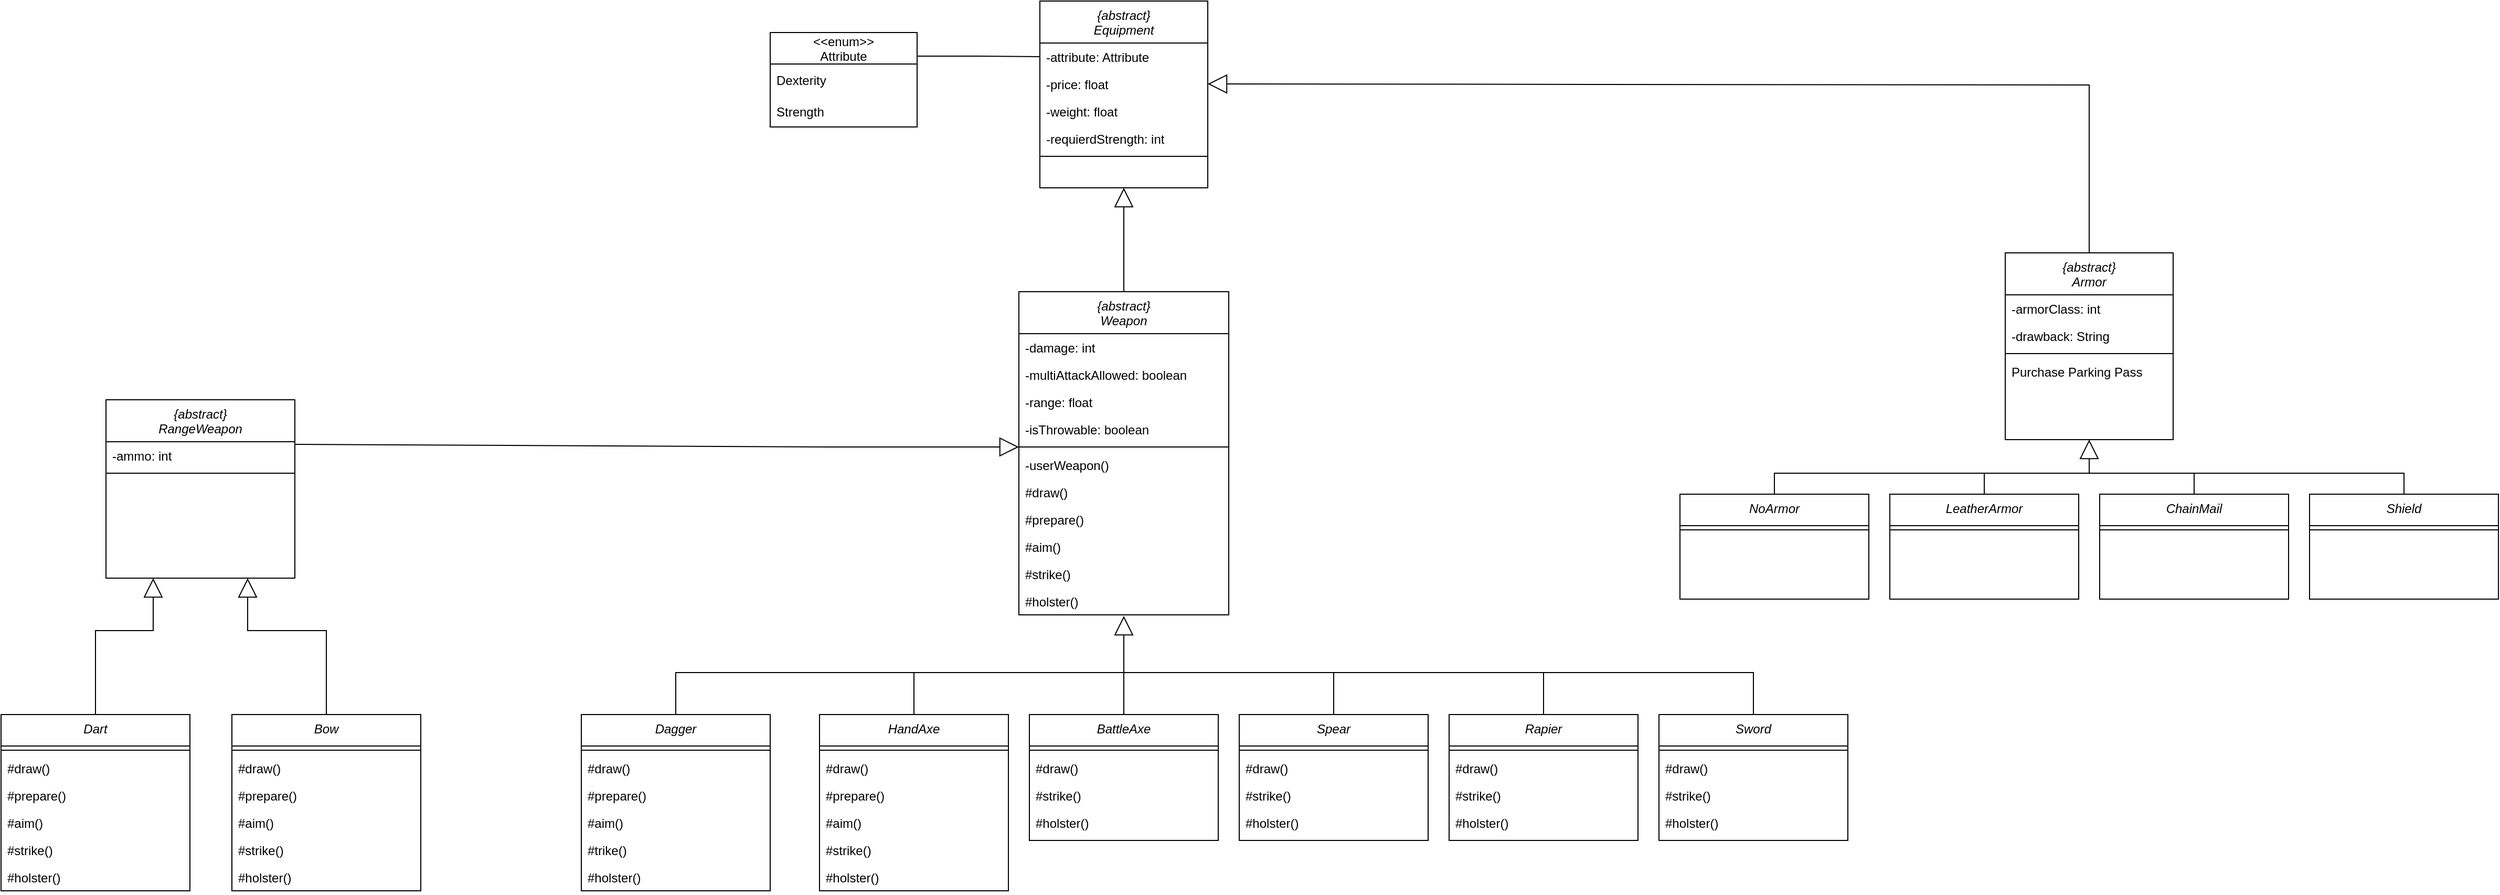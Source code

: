 <mxfile version="20.2.3" type="device"><diagram id="C5RBs43oDa-KdzZeNtuy" name="Page-1"><mxGraphModel dx="3401" dy="1193" grid="1" gridSize="10" guides="1" tooltips="1" connect="1" arrows="1" fold="1" page="1" pageScale="1" pageWidth="827" pageHeight="1169" math="0" shadow="0"><root><mxCell id="WIyWlLk6GJQsqaUBKTNV-0"/><mxCell id="WIyWlLk6GJQsqaUBKTNV-1" parent="WIyWlLk6GJQsqaUBKTNV-0"/><mxCell id="zkfFHV4jXpPFQw0GAbJ--0" value="{abstract}&#10;Equipment&#10;" style="swimlane;fontStyle=2;align=center;verticalAlign=top;childLayout=stackLayout;horizontal=1;startSize=40;horizontalStack=0;resizeParent=1;resizeLast=0;collapsible=1;marginBottom=0;rounded=0;shadow=0;strokeWidth=1;" parent="WIyWlLk6GJQsqaUBKTNV-1" vertex="1"><mxGeometry x="-390" width="160" height="178" as="geometry"><mxRectangle x="230" y="140" width="160" height="26" as="alternateBounds"/></mxGeometry></mxCell><mxCell id="zkfFHV4jXpPFQw0GAbJ--2" value="-attribute: Attribute" style="text;align=left;verticalAlign=top;spacingLeft=4;spacingRight=4;overflow=hidden;rotatable=0;points=[[0,0.5],[1,0.5]];portConstraint=eastwest;rounded=0;shadow=0;html=0;" parent="zkfFHV4jXpPFQw0GAbJ--0" vertex="1"><mxGeometry y="40" width="160" height="26" as="geometry"/></mxCell><mxCell id="zkfFHV4jXpPFQw0GAbJ--3" value="-price: float" style="text;align=left;verticalAlign=top;spacingLeft=4;spacingRight=4;overflow=hidden;rotatable=0;points=[[0,0.5],[1,0.5]];portConstraint=eastwest;rounded=0;shadow=0;html=0;" parent="zkfFHV4jXpPFQw0GAbJ--0" vertex="1"><mxGeometry y="66" width="160" height="26" as="geometry"/></mxCell><mxCell id="xCff0-_qUuisWJhxx4Ki-0" value="-weight: float" style="text;align=left;verticalAlign=top;spacingLeft=4;spacingRight=4;overflow=hidden;rotatable=0;points=[[0,0.5],[1,0.5]];portConstraint=eastwest;rounded=0;shadow=0;html=0;" vertex="1" parent="zkfFHV4jXpPFQw0GAbJ--0"><mxGeometry y="92" width="160" height="26" as="geometry"/></mxCell><mxCell id="xCff0-_qUuisWJhxx4Ki-1" value="-requierdStrength: int" style="text;align=left;verticalAlign=top;spacingLeft=4;spacingRight=4;overflow=hidden;rotatable=0;points=[[0,0.5],[1,0.5]];portConstraint=eastwest;rounded=0;shadow=0;html=0;" vertex="1" parent="zkfFHV4jXpPFQw0GAbJ--0"><mxGeometry y="118" width="160" height="26" as="geometry"/></mxCell><mxCell id="zkfFHV4jXpPFQw0GAbJ--4" value="" style="line;html=1;strokeWidth=1;align=left;verticalAlign=middle;spacingTop=-1;spacingLeft=3;spacingRight=3;rotatable=0;labelPosition=right;points=[];portConstraint=eastwest;" parent="zkfFHV4jXpPFQw0GAbJ--0" vertex="1"><mxGeometry y="144" width="160" height="8" as="geometry"/></mxCell><mxCell id="xCff0-_qUuisWJhxx4Ki-2" value="{abstract}&#10;Weapon&#10;" style="swimlane;fontStyle=2;align=center;verticalAlign=top;childLayout=stackLayout;horizontal=1;startSize=40;horizontalStack=0;resizeParent=1;resizeLast=0;collapsible=1;marginBottom=0;rounded=0;shadow=0;strokeWidth=1;" vertex="1" parent="WIyWlLk6GJQsqaUBKTNV-1"><mxGeometry x="-410" y="277" width="200" height="308" as="geometry"><mxRectangle x="230" y="140" width="160" height="26" as="alternateBounds"/></mxGeometry></mxCell><mxCell id="xCff0-_qUuisWJhxx4Ki-3" value="-damage: int" style="text;align=left;verticalAlign=top;spacingLeft=4;spacingRight=4;overflow=hidden;rotatable=0;points=[[0,0.5],[1,0.5]];portConstraint=eastwest;rounded=0;shadow=0;html=0;" vertex="1" parent="xCff0-_qUuisWJhxx4Ki-2"><mxGeometry y="40" width="200" height="26" as="geometry"/></mxCell><mxCell id="xCff0-_qUuisWJhxx4Ki-16" value="-multiAttackAllowed: boolean" style="text;align=left;verticalAlign=top;spacingLeft=4;spacingRight=4;overflow=hidden;rotatable=0;points=[[0,0.5],[1,0.5]];portConstraint=eastwest;rounded=0;shadow=0;html=0;" vertex="1" parent="xCff0-_qUuisWJhxx4Ki-2"><mxGeometry y="66" width="200" height="26" as="geometry"/></mxCell><mxCell id="xCff0-_qUuisWJhxx4Ki-17" value="-range: float" style="text;align=left;verticalAlign=top;spacingLeft=4;spacingRight=4;overflow=hidden;rotatable=0;points=[[0,0.5],[1,0.5]];portConstraint=eastwest;rounded=0;shadow=0;html=0;" vertex="1" parent="xCff0-_qUuisWJhxx4Ki-2"><mxGeometry y="92" width="200" height="26" as="geometry"/></mxCell><mxCell id="xCff0-_qUuisWJhxx4Ki-25" value="-isThrowable: boolean" style="text;align=left;verticalAlign=top;spacingLeft=4;spacingRight=4;overflow=hidden;rotatable=0;points=[[0,0.5],[1,0.5]];portConstraint=eastwest;rounded=0;shadow=0;html=0;" vertex="1" parent="xCff0-_qUuisWJhxx4Ki-2"><mxGeometry y="118" width="200" height="26" as="geometry"/></mxCell><mxCell id="xCff0-_qUuisWJhxx4Ki-7" value="" style="line;html=1;strokeWidth=1;align=left;verticalAlign=middle;spacingTop=-1;spacingLeft=3;spacingRight=3;rotatable=0;labelPosition=right;points=[];portConstraint=eastwest;" vertex="1" parent="xCff0-_qUuisWJhxx4Ki-2"><mxGeometry y="144" width="200" height="8" as="geometry"/></mxCell><mxCell id="xCff0-_qUuisWJhxx4Ki-24" value="-userWeapon()" style="text;align=left;verticalAlign=top;spacingLeft=4;spacingRight=4;overflow=hidden;rotatable=0;points=[[0,0.5],[1,0.5]];portConstraint=eastwest;" vertex="1" parent="xCff0-_qUuisWJhxx4Ki-2"><mxGeometry y="152" width="200" height="26" as="geometry"/></mxCell><mxCell id="xCff0-_qUuisWJhxx4Ki-26" value="#draw()" style="text;align=left;verticalAlign=top;spacingLeft=4;spacingRight=4;overflow=hidden;rotatable=0;points=[[0,0.5],[1,0.5]];portConstraint=eastwest;" vertex="1" parent="xCff0-_qUuisWJhxx4Ki-2"><mxGeometry y="178" width="200" height="26" as="geometry"/></mxCell><mxCell id="xCff0-_qUuisWJhxx4Ki-27" value="#prepare()" style="text;align=left;verticalAlign=top;spacingLeft=4;spacingRight=4;overflow=hidden;rotatable=0;points=[[0,0.5],[1,0.5]];portConstraint=eastwest;" vertex="1" parent="xCff0-_qUuisWJhxx4Ki-2"><mxGeometry y="204" width="200" height="26" as="geometry"/></mxCell><mxCell id="xCff0-_qUuisWJhxx4Ki-29" value="#aim()" style="text;align=left;verticalAlign=top;spacingLeft=4;spacingRight=4;overflow=hidden;rotatable=0;points=[[0,0.5],[1,0.5]];portConstraint=eastwest;" vertex="1" parent="xCff0-_qUuisWJhxx4Ki-2"><mxGeometry y="230" width="200" height="26" as="geometry"/></mxCell><mxCell id="xCff0-_qUuisWJhxx4Ki-28" value="#strike()" style="text;align=left;verticalAlign=top;spacingLeft=4;spacingRight=4;overflow=hidden;rotatable=0;points=[[0,0.5],[1,0.5]];portConstraint=eastwest;" vertex="1" parent="xCff0-_qUuisWJhxx4Ki-2"><mxGeometry y="256" width="200" height="26" as="geometry"/></mxCell><mxCell id="xCff0-_qUuisWJhxx4Ki-30" value="#holster()" style="text;align=left;verticalAlign=top;spacingLeft=4;spacingRight=4;overflow=hidden;rotatable=0;points=[[0,0.5],[1,0.5]];portConstraint=eastwest;" vertex="1" parent="xCff0-_qUuisWJhxx4Ki-2"><mxGeometry y="282" width="200" height="26" as="geometry"/></mxCell><mxCell id="xCff0-_qUuisWJhxx4Ki-9" value="{abstract}&#10;Armor&#10;" style="swimlane;fontStyle=2;align=center;verticalAlign=top;childLayout=stackLayout;horizontal=1;startSize=40;horizontalStack=0;resizeParent=1;resizeLast=0;collapsible=1;marginBottom=0;rounded=0;shadow=0;strokeWidth=1;" vertex="1" parent="WIyWlLk6GJQsqaUBKTNV-1"><mxGeometry x="530" y="240" width="160" height="178" as="geometry"><mxRectangle x="230" y="140" width="160" height="26" as="alternateBounds"/></mxGeometry></mxCell><mxCell id="xCff0-_qUuisWJhxx4Ki-10" value="-armorClass: int" style="text;align=left;verticalAlign=top;spacingLeft=4;spacingRight=4;overflow=hidden;rotatable=0;points=[[0,0.5],[1,0.5]];portConstraint=eastwest;rounded=0;shadow=0;html=0;" vertex="1" parent="xCff0-_qUuisWJhxx4Ki-9"><mxGeometry y="40" width="160" height="26" as="geometry"/></mxCell><mxCell id="xCff0-_qUuisWJhxx4Ki-11" value="-drawback: String" style="text;align=left;verticalAlign=top;spacingLeft=4;spacingRight=4;overflow=hidden;rotatable=0;points=[[0,0.5],[1,0.5]];portConstraint=eastwest;rounded=0;shadow=0;html=0;" vertex="1" parent="xCff0-_qUuisWJhxx4Ki-9"><mxGeometry y="66" width="160" height="26" as="geometry"/></mxCell><mxCell id="xCff0-_qUuisWJhxx4Ki-14" value="" style="line;html=1;strokeWidth=1;align=left;verticalAlign=middle;spacingTop=-1;spacingLeft=3;spacingRight=3;rotatable=0;labelPosition=right;points=[];portConstraint=eastwest;" vertex="1" parent="xCff0-_qUuisWJhxx4Ki-9"><mxGeometry y="92" width="160" height="8" as="geometry"/></mxCell><mxCell id="xCff0-_qUuisWJhxx4Ki-15" value="Purchase Parking Pass" style="text;align=left;verticalAlign=top;spacingLeft=4;spacingRight=4;overflow=hidden;rotatable=0;points=[[0,0.5],[1,0.5]];portConstraint=eastwest;" vertex="1" parent="xCff0-_qUuisWJhxx4Ki-9"><mxGeometry y="100" width="160" height="26" as="geometry"/></mxCell><mxCell id="xCff0-_qUuisWJhxx4Ki-18" value="{abstract}&#10;RangeWeapon&#10;" style="swimlane;fontStyle=2;align=center;verticalAlign=top;childLayout=stackLayout;horizontal=1;startSize=40;horizontalStack=0;resizeParent=1;resizeLast=0;collapsible=1;marginBottom=0;rounded=0;shadow=0;strokeWidth=1;" vertex="1" parent="WIyWlLk6GJQsqaUBKTNV-1"><mxGeometry x="-1280" y="380" width="180" height="170" as="geometry"><mxRectangle x="230" y="140" width="160" height="26" as="alternateBounds"/></mxGeometry></mxCell><mxCell id="xCff0-_qUuisWJhxx4Ki-19" value="-ammo: int" style="text;align=left;verticalAlign=top;spacingLeft=4;spacingRight=4;overflow=hidden;rotatable=0;points=[[0,0.5],[1,0.5]];portConstraint=eastwest;rounded=0;shadow=0;html=0;" vertex="1" parent="xCff0-_qUuisWJhxx4Ki-18"><mxGeometry y="40" width="180" height="26" as="geometry"/></mxCell><mxCell id="xCff0-_qUuisWJhxx4Ki-22" value="" style="line;html=1;strokeWidth=1;align=left;verticalAlign=middle;spacingTop=-1;spacingLeft=3;spacingRight=3;rotatable=0;labelPosition=right;points=[];portConstraint=eastwest;" vertex="1" parent="xCff0-_qUuisWJhxx4Ki-18"><mxGeometry y="66" width="180" height="8" as="geometry"/></mxCell><mxCell id="xCff0-_qUuisWJhxx4Ki-31" value="Dart" style="swimlane;fontStyle=2;align=center;verticalAlign=top;childLayout=stackLayout;horizontal=1;startSize=30;horizontalStack=0;resizeParent=1;resizeLast=0;collapsible=1;marginBottom=0;rounded=0;shadow=0;strokeWidth=1;" vertex="1" parent="WIyWlLk6GJQsqaUBKTNV-1"><mxGeometry x="-1380" y="680" width="180" height="168" as="geometry"><mxRectangle x="230" y="140" width="160" height="26" as="alternateBounds"/></mxGeometry></mxCell><mxCell id="xCff0-_qUuisWJhxx4Ki-33" value="" style="line;html=1;strokeWidth=1;align=left;verticalAlign=middle;spacingTop=-1;spacingLeft=3;spacingRight=3;rotatable=0;labelPosition=right;points=[];portConstraint=eastwest;" vertex="1" parent="xCff0-_qUuisWJhxx4Ki-31"><mxGeometry y="30" width="180" height="8" as="geometry"/></mxCell><mxCell id="xCff0-_qUuisWJhxx4Ki-176" value="#draw()" style="text;align=left;verticalAlign=top;spacingLeft=4;spacingRight=4;overflow=hidden;rotatable=0;points=[[0,0.5],[1,0.5]];portConstraint=eastwest;" vertex="1" parent="xCff0-_qUuisWJhxx4Ki-31"><mxGeometry y="38" width="180" height="26" as="geometry"/></mxCell><mxCell id="xCff0-_qUuisWJhxx4Ki-180" value="#prepare()" style="text;align=left;verticalAlign=top;spacingLeft=4;spacingRight=4;overflow=hidden;rotatable=0;points=[[0,0.5],[1,0.5]];portConstraint=eastwest;" vertex="1" parent="xCff0-_qUuisWJhxx4Ki-31"><mxGeometry y="64" width="180" height="26" as="geometry"/></mxCell><mxCell id="xCff0-_qUuisWJhxx4Ki-179" value="#aim()" style="text;align=left;verticalAlign=top;spacingLeft=4;spacingRight=4;overflow=hidden;rotatable=0;points=[[0,0.5],[1,0.5]];portConstraint=eastwest;" vertex="1" parent="xCff0-_qUuisWJhxx4Ki-31"><mxGeometry y="90" width="180" height="26" as="geometry"/></mxCell><mxCell id="xCff0-_qUuisWJhxx4Ki-178" value="#strike()" style="text;align=left;verticalAlign=top;spacingLeft=4;spacingRight=4;overflow=hidden;rotatable=0;points=[[0,0.5],[1,0.5]];portConstraint=eastwest;" vertex="1" parent="xCff0-_qUuisWJhxx4Ki-31"><mxGeometry y="116" width="180" height="26" as="geometry"/></mxCell><mxCell id="xCff0-_qUuisWJhxx4Ki-177" value="#holster()" style="text;align=left;verticalAlign=top;spacingLeft=4;spacingRight=4;overflow=hidden;rotatable=0;points=[[0,0.5],[1,0.5]];portConstraint=eastwest;" vertex="1" parent="xCff0-_qUuisWJhxx4Ki-31"><mxGeometry y="142" width="180" height="26" as="geometry"/></mxCell><mxCell id="xCff0-_qUuisWJhxx4Ki-34" value="Bow" style="swimlane;fontStyle=2;align=center;verticalAlign=top;childLayout=stackLayout;horizontal=1;startSize=30;horizontalStack=0;resizeParent=1;resizeLast=0;collapsible=1;marginBottom=0;rounded=0;shadow=0;strokeWidth=1;" vertex="1" parent="WIyWlLk6GJQsqaUBKTNV-1"><mxGeometry x="-1160" y="680" width="180" height="168" as="geometry"><mxRectangle x="230" y="140" width="160" height="26" as="alternateBounds"/></mxGeometry></mxCell><mxCell id="xCff0-_qUuisWJhxx4Ki-35" value="" style="line;html=1;strokeWidth=1;align=left;verticalAlign=middle;spacingTop=-1;spacingLeft=3;spacingRight=3;rotatable=0;labelPosition=right;points=[];portConstraint=eastwest;" vertex="1" parent="xCff0-_qUuisWJhxx4Ki-34"><mxGeometry y="30" width="180" height="8" as="geometry"/></mxCell><mxCell id="xCff0-_qUuisWJhxx4Ki-141" value="#draw()" style="text;align=left;verticalAlign=top;spacingLeft=4;spacingRight=4;overflow=hidden;rotatable=0;points=[[0,0.5],[1,0.5]];portConstraint=eastwest;" vertex="1" parent="xCff0-_qUuisWJhxx4Ki-34"><mxGeometry y="38" width="180" height="26" as="geometry"/></mxCell><mxCell id="xCff0-_qUuisWJhxx4Ki-142" value="#prepare()" style="text;align=left;verticalAlign=top;spacingLeft=4;spacingRight=4;overflow=hidden;rotatable=0;points=[[0,0.5],[1,0.5]];portConstraint=eastwest;" vertex="1" parent="xCff0-_qUuisWJhxx4Ki-34"><mxGeometry y="64" width="180" height="26" as="geometry"/></mxCell><mxCell id="xCff0-_qUuisWJhxx4Ki-143" value="#aim()" style="text;align=left;verticalAlign=top;spacingLeft=4;spacingRight=4;overflow=hidden;rotatable=0;points=[[0,0.5],[1,0.5]];portConstraint=eastwest;" vertex="1" parent="xCff0-_qUuisWJhxx4Ki-34"><mxGeometry y="90" width="180" height="26" as="geometry"/></mxCell><mxCell id="xCff0-_qUuisWJhxx4Ki-144" value="#strike()" style="text;align=left;verticalAlign=top;spacingLeft=4;spacingRight=4;overflow=hidden;rotatable=0;points=[[0,0.5],[1,0.5]];portConstraint=eastwest;" vertex="1" parent="xCff0-_qUuisWJhxx4Ki-34"><mxGeometry y="116" width="180" height="26" as="geometry"/></mxCell><mxCell id="xCff0-_qUuisWJhxx4Ki-145" value="#holster()" style="text;align=left;verticalAlign=top;spacingLeft=4;spacingRight=4;overflow=hidden;rotatable=0;points=[[0,0.5],[1,0.5]];portConstraint=eastwest;" vertex="1" parent="xCff0-_qUuisWJhxx4Ki-34"><mxGeometry y="142" width="180" height="26" as="geometry"/></mxCell><mxCell id="xCff0-_qUuisWJhxx4Ki-188" style="edgeStyle=orthogonalEdgeStyle;rounded=0;orthogonalLoop=1;jettySize=auto;html=1;endArrow=none;endFill=0;" edge="1" parent="WIyWlLk6GJQsqaUBKTNV-1" source="xCff0-_qUuisWJhxx4Ki-36"><mxGeometry relative="1" as="geometry"><mxPoint x="-310" y="640" as="targetPoint"/><Array as="points"><mxPoint x="-737" y="640"/></Array></mxGeometry></mxCell><mxCell id="xCff0-_qUuisWJhxx4Ki-36" value="Dagger" style="swimlane;fontStyle=2;align=center;verticalAlign=top;childLayout=stackLayout;horizontal=1;startSize=30;horizontalStack=0;resizeParent=1;resizeLast=0;collapsible=1;marginBottom=0;rounded=0;shadow=0;strokeWidth=1;" vertex="1" parent="WIyWlLk6GJQsqaUBKTNV-1"><mxGeometry x="-827" y="680" width="180" height="168" as="geometry"><mxRectangle x="230" y="140" width="160" height="26" as="alternateBounds"/></mxGeometry></mxCell><mxCell id="xCff0-_qUuisWJhxx4Ki-37" value="" style="line;html=1;strokeWidth=1;align=left;verticalAlign=middle;spacingTop=-1;spacingLeft=3;spacingRight=3;rotatable=0;labelPosition=right;points=[];portConstraint=eastwest;" vertex="1" parent="xCff0-_qUuisWJhxx4Ki-36"><mxGeometry y="30" width="180" height="8" as="geometry"/></mxCell><mxCell id="xCff0-_qUuisWJhxx4Ki-56" value="#draw()" style="text;align=left;verticalAlign=top;spacingLeft=4;spacingRight=4;overflow=hidden;rotatable=0;points=[[0,0.5],[1,0.5]];portConstraint=eastwest;" vertex="1" parent="xCff0-_qUuisWJhxx4Ki-36"><mxGeometry y="38" width="180" height="26" as="geometry"/></mxCell><mxCell id="xCff0-_qUuisWJhxx4Ki-60" value="#prepare()" style="text;align=left;verticalAlign=top;spacingLeft=4;spacingRight=4;overflow=hidden;rotatable=0;points=[[0,0.5],[1,0.5]];portConstraint=eastwest;" vertex="1" parent="xCff0-_qUuisWJhxx4Ki-36"><mxGeometry y="64" width="180" height="26" as="geometry"/></mxCell><mxCell id="xCff0-_qUuisWJhxx4Ki-59" value="#aim()" style="text;align=left;verticalAlign=top;spacingLeft=4;spacingRight=4;overflow=hidden;rotatable=0;points=[[0,0.5],[1,0.5]];portConstraint=eastwest;" vertex="1" parent="xCff0-_qUuisWJhxx4Ki-36"><mxGeometry y="90" width="180" height="26" as="geometry"/></mxCell><mxCell id="xCff0-_qUuisWJhxx4Ki-58" value="#trike()" style="text;align=left;verticalAlign=top;spacingLeft=4;spacingRight=4;overflow=hidden;rotatable=0;points=[[0,0.5],[1,0.5]];portConstraint=eastwest;" vertex="1" parent="xCff0-_qUuisWJhxx4Ki-36"><mxGeometry y="116" width="180" height="26" as="geometry"/></mxCell><mxCell id="xCff0-_qUuisWJhxx4Ki-57" value="#holster()" style="text;align=left;verticalAlign=top;spacingLeft=4;spacingRight=4;overflow=hidden;rotatable=0;points=[[0,0.5],[1,0.5]];portConstraint=eastwest;" vertex="1" parent="xCff0-_qUuisWJhxx4Ki-36"><mxGeometry y="142" width="180" height="26" as="geometry"/></mxCell><mxCell id="xCff0-_qUuisWJhxx4Ki-189" style="edgeStyle=orthogonalEdgeStyle;rounded=0;orthogonalLoop=1;jettySize=auto;html=1;endArrow=none;endFill=0;" edge="1" parent="WIyWlLk6GJQsqaUBKTNV-1" source="xCff0-_qUuisWJhxx4Ki-38"><mxGeometry relative="1" as="geometry"><mxPoint x="-510" y="640" as="targetPoint"/></mxGeometry></mxCell><mxCell id="xCff0-_qUuisWJhxx4Ki-38" value="HandAxe" style="swimlane;fontStyle=2;align=center;verticalAlign=top;childLayout=stackLayout;horizontal=1;startSize=30;horizontalStack=0;resizeParent=1;resizeLast=0;collapsible=1;marginBottom=0;rounded=0;shadow=0;strokeWidth=1;" vertex="1" parent="WIyWlLk6GJQsqaUBKTNV-1"><mxGeometry x="-600" y="680" width="180" height="168" as="geometry"><mxRectangle x="230" y="140" width="160" height="26" as="alternateBounds"/></mxGeometry></mxCell><mxCell id="xCff0-_qUuisWJhxx4Ki-39" value="" style="line;html=1;strokeWidth=1;align=left;verticalAlign=middle;spacingTop=-1;spacingLeft=3;spacingRight=3;rotatable=0;labelPosition=right;points=[];portConstraint=eastwest;" vertex="1" parent="xCff0-_qUuisWJhxx4Ki-38"><mxGeometry y="30" width="180" height="8" as="geometry"/></mxCell><mxCell id="xCff0-_qUuisWJhxx4Ki-101" value="#draw()" style="text;align=left;verticalAlign=top;spacingLeft=4;spacingRight=4;overflow=hidden;rotatable=0;points=[[0,0.5],[1,0.5]];portConstraint=eastwest;" vertex="1" parent="xCff0-_qUuisWJhxx4Ki-38"><mxGeometry y="38" width="180" height="26" as="geometry"/></mxCell><mxCell id="xCff0-_qUuisWJhxx4Ki-102" value="#prepare()" style="text;align=left;verticalAlign=top;spacingLeft=4;spacingRight=4;overflow=hidden;rotatable=0;points=[[0,0.5],[1,0.5]];portConstraint=eastwest;" vertex="1" parent="xCff0-_qUuisWJhxx4Ki-38"><mxGeometry y="64" width="180" height="26" as="geometry"/></mxCell><mxCell id="xCff0-_qUuisWJhxx4Ki-103" value="#aim()" style="text;align=left;verticalAlign=top;spacingLeft=4;spacingRight=4;overflow=hidden;rotatable=0;points=[[0,0.5],[1,0.5]];portConstraint=eastwest;" vertex="1" parent="xCff0-_qUuisWJhxx4Ki-38"><mxGeometry y="90" width="180" height="26" as="geometry"/></mxCell><mxCell id="xCff0-_qUuisWJhxx4Ki-104" value="#strike()" style="text;align=left;verticalAlign=top;spacingLeft=4;spacingRight=4;overflow=hidden;rotatable=0;points=[[0,0.5],[1,0.5]];portConstraint=eastwest;" vertex="1" parent="xCff0-_qUuisWJhxx4Ki-38"><mxGeometry y="116" width="180" height="26" as="geometry"/></mxCell><mxCell id="xCff0-_qUuisWJhxx4Ki-105" value="#holster()" style="text;align=left;verticalAlign=top;spacingLeft=4;spacingRight=4;overflow=hidden;rotatable=0;points=[[0,0.5],[1,0.5]];portConstraint=eastwest;" vertex="1" parent="xCff0-_qUuisWJhxx4Ki-38"><mxGeometry y="142" width="180" height="26" as="geometry"/></mxCell><mxCell id="xCff0-_qUuisWJhxx4Ki-190" style="edgeStyle=orthogonalEdgeStyle;rounded=0;orthogonalLoop=1;jettySize=auto;html=1;endArrow=none;endFill=0;" edge="1" parent="WIyWlLk6GJQsqaUBKTNV-1" source="xCff0-_qUuisWJhxx4Ki-40"><mxGeometry relative="1" as="geometry"><mxPoint x="-310" y="640" as="targetPoint"/></mxGeometry></mxCell><mxCell id="xCff0-_qUuisWJhxx4Ki-40" value="BattleAxe" style="swimlane;fontStyle=2;align=center;verticalAlign=top;childLayout=stackLayout;horizontal=1;startSize=30;horizontalStack=0;resizeParent=1;resizeLast=0;collapsible=1;marginBottom=0;rounded=0;shadow=0;strokeWidth=1;" vertex="1" parent="WIyWlLk6GJQsqaUBKTNV-1"><mxGeometry x="-400" y="680" width="180" height="120" as="geometry"><mxRectangle x="230" y="140" width="160" height="26" as="alternateBounds"/></mxGeometry></mxCell><mxCell id="xCff0-_qUuisWJhxx4Ki-41" value="" style="line;html=1;strokeWidth=1;align=left;verticalAlign=middle;spacingTop=-1;spacingLeft=3;spacingRight=3;rotatable=0;labelPosition=right;points=[];portConstraint=eastwest;" vertex="1" parent="xCff0-_qUuisWJhxx4Ki-40"><mxGeometry y="30" width="180" height="8" as="geometry"/></mxCell><mxCell id="xCff0-_qUuisWJhxx4Ki-106" value="#draw()" style="text;align=left;verticalAlign=top;spacingLeft=4;spacingRight=4;overflow=hidden;rotatable=0;points=[[0,0.5],[1,0.5]];portConstraint=eastwest;" vertex="1" parent="xCff0-_qUuisWJhxx4Ki-40"><mxGeometry y="38" width="180" height="26" as="geometry"/></mxCell><mxCell id="xCff0-_qUuisWJhxx4Ki-109" value="#strike()" style="text;align=left;verticalAlign=top;spacingLeft=4;spacingRight=4;overflow=hidden;rotatable=0;points=[[0,0.5],[1,0.5]];portConstraint=eastwest;" vertex="1" parent="xCff0-_qUuisWJhxx4Ki-40"><mxGeometry y="64" width="180" height="26" as="geometry"/></mxCell><mxCell id="xCff0-_qUuisWJhxx4Ki-110" value="#holster()" style="text;align=left;verticalAlign=top;spacingLeft=4;spacingRight=4;overflow=hidden;rotatable=0;points=[[0,0.5],[1,0.5]];portConstraint=eastwest;" vertex="1" parent="xCff0-_qUuisWJhxx4Ki-40"><mxGeometry y="90" width="180" height="26" as="geometry"/></mxCell><mxCell id="xCff0-_qUuisWJhxx4Ki-191" style="edgeStyle=orthogonalEdgeStyle;rounded=0;orthogonalLoop=1;jettySize=auto;html=1;endArrow=none;endFill=0;" edge="1" parent="WIyWlLk6GJQsqaUBKTNV-1" source="xCff0-_qUuisWJhxx4Ki-42"><mxGeometry relative="1" as="geometry"><mxPoint x="-310" y="640" as="targetPoint"/><Array as="points"><mxPoint x="-110" y="640"/></Array></mxGeometry></mxCell><mxCell id="xCff0-_qUuisWJhxx4Ki-42" value="Spear" style="swimlane;fontStyle=2;align=center;verticalAlign=top;childLayout=stackLayout;horizontal=1;startSize=30;horizontalStack=0;resizeParent=1;resizeLast=0;collapsible=1;marginBottom=0;rounded=0;shadow=0;strokeWidth=1;" vertex="1" parent="WIyWlLk6GJQsqaUBKTNV-1"><mxGeometry x="-200" y="680" width="180" height="120" as="geometry"><mxRectangle x="230" y="140" width="160" height="26" as="alternateBounds"/></mxGeometry></mxCell><mxCell id="xCff0-_qUuisWJhxx4Ki-43" value="" style="line;html=1;strokeWidth=1;align=left;verticalAlign=middle;spacingTop=-1;spacingLeft=3;spacingRight=3;rotatable=0;labelPosition=right;points=[];portConstraint=eastwest;" vertex="1" parent="xCff0-_qUuisWJhxx4Ki-42"><mxGeometry y="30" width="180" height="8" as="geometry"/></mxCell><mxCell id="xCff0-_qUuisWJhxx4Ki-116" value="#draw()" style="text;align=left;verticalAlign=top;spacingLeft=4;spacingRight=4;overflow=hidden;rotatable=0;points=[[0,0.5],[1,0.5]];portConstraint=eastwest;" vertex="1" parent="xCff0-_qUuisWJhxx4Ki-42"><mxGeometry y="38" width="180" height="26" as="geometry"/></mxCell><mxCell id="xCff0-_qUuisWJhxx4Ki-119" value="#strike()" style="text;align=left;verticalAlign=top;spacingLeft=4;spacingRight=4;overflow=hidden;rotatable=0;points=[[0,0.5],[1,0.5]];portConstraint=eastwest;" vertex="1" parent="xCff0-_qUuisWJhxx4Ki-42"><mxGeometry y="64" width="180" height="26" as="geometry"/></mxCell><mxCell id="xCff0-_qUuisWJhxx4Ki-120" value="#holster()" style="text;align=left;verticalAlign=top;spacingLeft=4;spacingRight=4;overflow=hidden;rotatable=0;points=[[0,0.5],[1,0.5]];portConstraint=eastwest;" vertex="1" parent="xCff0-_qUuisWJhxx4Ki-42"><mxGeometry y="90" width="180" height="26" as="geometry"/></mxCell><mxCell id="xCff0-_qUuisWJhxx4Ki-193" style="edgeStyle=orthogonalEdgeStyle;rounded=0;orthogonalLoop=1;jettySize=auto;html=1;endArrow=none;endFill=0;" edge="1" parent="WIyWlLk6GJQsqaUBKTNV-1" source="xCff0-_qUuisWJhxx4Ki-44"><mxGeometry relative="1" as="geometry"><mxPoint x="90" y="640" as="targetPoint"/><Array as="points"><mxPoint x="290" y="640"/></Array></mxGeometry></mxCell><mxCell id="xCff0-_qUuisWJhxx4Ki-44" value="Sword" style="swimlane;fontStyle=2;align=center;verticalAlign=top;childLayout=stackLayout;horizontal=1;startSize=30;horizontalStack=0;resizeParent=1;resizeLast=0;collapsible=1;marginBottom=0;rounded=0;shadow=0;strokeWidth=1;" vertex="1" parent="WIyWlLk6GJQsqaUBKTNV-1"><mxGeometry x="200" y="680" width="180" height="120" as="geometry"><mxRectangle x="230" y="140" width="160" height="26" as="alternateBounds"/></mxGeometry></mxCell><mxCell id="xCff0-_qUuisWJhxx4Ki-45" value="" style="line;html=1;strokeWidth=1;align=left;verticalAlign=middle;spacingTop=-1;spacingLeft=3;spacingRight=3;rotatable=0;labelPosition=right;points=[];portConstraint=eastwest;" vertex="1" parent="xCff0-_qUuisWJhxx4Ki-44"><mxGeometry y="30" width="180" height="8" as="geometry"/></mxCell><mxCell id="xCff0-_qUuisWJhxx4Ki-126" value="#draw()" style="text;align=left;verticalAlign=top;spacingLeft=4;spacingRight=4;overflow=hidden;rotatable=0;points=[[0,0.5],[1,0.5]];portConstraint=eastwest;" vertex="1" parent="xCff0-_qUuisWJhxx4Ki-44"><mxGeometry y="38" width="180" height="26" as="geometry"/></mxCell><mxCell id="xCff0-_qUuisWJhxx4Ki-129" value="#strike()" style="text;align=left;verticalAlign=top;spacingLeft=4;spacingRight=4;overflow=hidden;rotatable=0;points=[[0,0.5],[1,0.5]];portConstraint=eastwest;" vertex="1" parent="xCff0-_qUuisWJhxx4Ki-44"><mxGeometry y="64" width="180" height="26" as="geometry"/></mxCell><mxCell id="xCff0-_qUuisWJhxx4Ki-130" value="#holster()" style="text;align=left;verticalAlign=top;spacingLeft=4;spacingRight=4;overflow=hidden;rotatable=0;points=[[0,0.5],[1,0.5]];portConstraint=eastwest;" vertex="1" parent="xCff0-_qUuisWJhxx4Ki-44"><mxGeometry y="90" width="180" height="26" as="geometry"/></mxCell><mxCell id="xCff0-_qUuisWJhxx4Ki-192" style="edgeStyle=orthogonalEdgeStyle;rounded=0;orthogonalLoop=1;jettySize=auto;html=1;endArrow=none;endFill=0;" edge="1" parent="WIyWlLk6GJQsqaUBKTNV-1" source="xCff0-_qUuisWJhxx4Ki-46"><mxGeometry relative="1" as="geometry"><mxPoint x="-110" y="640" as="targetPoint"/><Array as="points"><mxPoint x="90" y="640"/></Array></mxGeometry></mxCell><mxCell id="xCff0-_qUuisWJhxx4Ki-46" value="Rapier" style="swimlane;fontStyle=2;align=center;verticalAlign=top;childLayout=stackLayout;horizontal=1;startSize=30;horizontalStack=0;resizeParent=1;resizeLast=0;collapsible=1;marginBottom=0;rounded=0;shadow=0;strokeWidth=1;" vertex="1" parent="WIyWlLk6GJQsqaUBKTNV-1"><mxGeometry y="680" width="180" height="120" as="geometry"><mxRectangle x="230" y="140" width="160" height="26" as="alternateBounds"/></mxGeometry></mxCell><mxCell id="xCff0-_qUuisWJhxx4Ki-47" value="" style="line;html=1;strokeWidth=1;align=left;verticalAlign=middle;spacingTop=-1;spacingLeft=3;spacingRight=3;rotatable=0;labelPosition=right;points=[];portConstraint=eastwest;" vertex="1" parent="xCff0-_qUuisWJhxx4Ki-46"><mxGeometry y="30" width="180" height="8" as="geometry"/></mxCell><mxCell id="xCff0-_qUuisWJhxx4Ki-121" value="#draw()" style="text;align=left;verticalAlign=top;spacingLeft=4;spacingRight=4;overflow=hidden;rotatable=0;points=[[0,0.5],[1,0.5]];portConstraint=eastwest;" vertex="1" parent="xCff0-_qUuisWJhxx4Ki-46"><mxGeometry y="38" width="180" height="26" as="geometry"/></mxCell><mxCell id="xCff0-_qUuisWJhxx4Ki-124" value="#strike()" style="text;align=left;verticalAlign=top;spacingLeft=4;spacingRight=4;overflow=hidden;rotatable=0;points=[[0,0.5],[1,0.5]];portConstraint=eastwest;" vertex="1" parent="xCff0-_qUuisWJhxx4Ki-46"><mxGeometry y="64" width="180" height="26" as="geometry"/></mxCell><mxCell id="xCff0-_qUuisWJhxx4Ki-125" value="#holster()" style="text;align=left;verticalAlign=top;spacingLeft=4;spacingRight=4;overflow=hidden;rotatable=0;points=[[0,0.5],[1,0.5]];portConstraint=eastwest;" vertex="1" parent="xCff0-_qUuisWJhxx4Ki-46"><mxGeometry y="90" width="180" height="26" as="geometry"/></mxCell><mxCell id="xCff0-_qUuisWJhxx4Ki-198" style="edgeStyle=orthogonalEdgeStyle;rounded=0;orthogonalLoop=1;jettySize=auto;html=1;endArrow=none;endFill=0;" edge="1" parent="WIyWlLk6GJQsqaUBKTNV-1" source="xCff0-_qUuisWJhxx4Ki-48"><mxGeometry relative="1" as="geometry"><mxPoint x="510" y="450" as="targetPoint"/><Array as="points"><mxPoint x="310" y="450"/></Array></mxGeometry></mxCell><mxCell id="xCff0-_qUuisWJhxx4Ki-48" value="NoArmor" style="swimlane;fontStyle=2;align=center;verticalAlign=top;childLayout=stackLayout;horizontal=1;startSize=30;horizontalStack=0;resizeParent=1;resizeLast=0;collapsible=1;marginBottom=0;rounded=0;shadow=0;strokeWidth=1;" vertex="1" parent="WIyWlLk6GJQsqaUBKTNV-1"><mxGeometry x="220" y="470" width="180" height="100" as="geometry"><mxRectangle x="230" y="140" width="160" height="26" as="alternateBounds"/></mxGeometry></mxCell><mxCell id="xCff0-_qUuisWJhxx4Ki-49" value="" style="line;html=1;strokeWidth=1;align=left;verticalAlign=middle;spacingTop=-1;spacingLeft=3;spacingRight=3;rotatable=0;labelPosition=right;points=[];portConstraint=eastwest;" vertex="1" parent="xCff0-_qUuisWJhxx4Ki-48"><mxGeometry y="30" width="180" height="8" as="geometry"/></mxCell><mxCell id="xCff0-_qUuisWJhxx4Ki-195" style="edgeStyle=orthogonalEdgeStyle;rounded=0;orthogonalLoop=1;jettySize=auto;html=1;endArrow=none;endFill=0;" edge="1" parent="WIyWlLk6GJQsqaUBKTNV-1" source="xCff0-_qUuisWJhxx4Ki-50"><mxGeometry relative="1" as="geometry"><mxPoint x="610" y="450" as="targetPoint"/><Array as="points"><mxPoint x="510" y="450"/></Array></mxGeometry></mxCell><mxCell id="xCff0-_qUuisWJhxx4Ki-50" value="LeatherArmor" style="swimlane;fontStyle=2;align=center;verticalAlign=top;childLayout=stackLayout;horizontal=1;startSize=30;horizontalStack=0;resizeParent=1;resizeLast=0;collapsible=1;marginBottom=0;rounded=0;shadow=0;strokeWidth=1;" vertex="1" parent="WIyWlLk6GJQsqaUBKTNV-1"><mxGeometry x="420" y="470" width="180" height="100" as="geometry"><mxRectangle x="230" y="140" width="160" height="26" as="alternateBounds"/></mxGeometry></mxCell><mxCell id="xCff0-_qUuisWJhxx4Ki-51" value="" style="line;html=1;strokeWidth=1;align=left;verticalAlign=middle;spacingTop=-1;spacingLeft=3;spacingRight=3;rotatable=0;labelPosition=right;points=[];portConstraint=eastwest;" vertex="1" parent="xCff0-_qUuisWJhxx4Ki-50"><mxGeometry y="30" width="180" height="8" as="geometry"/></mxCell><mxCell id="xCff0-_qUuisWJhxx4Ki-196" style="edgeStyle=orthogonalEdgeStyle;rounded=0;orthogonalLoop=1;jettySize=auto;html=1;endArrow=none;endFill=0;" edge="1" parent="WIyWlLk6GJQsqaUBKTNV-1" source="xCff0-_qUuisWJhxx4Ki-52"><mxGeometry relative="1" as="geometry"><mxPoint x="610" y="450" as="targetPoint"/><Array as="points"><mxPoint x="710" y="450"/></Array></mxGeometry></mxCell><mxCell id="xCff0-_qUuisWJhxx4Ki-52" value="ChainMail" style="swimlane;fontStyle=2;align=center;verticalAlign=top;childLayout=stackLayout;horizontal=1;startSize=30;horizontalStack=0;resizeParent=1;resizeLast=0;collapsible=1;marginBottom=0;rounded=0;shadow=0;strokeWidth=1;" vertex="1" parent="WIyWlLk6GJQsqaUBKTNV-1"><mxGeometry x="620" y="470" width="180" height="100" as="geometry"><mxRectangle x="230" y="140" width="160" height="26" as="alternateBounds"/></mxGeometry></mxCell><mxCell id="xCff0-_qUuisWJhxx4Ki-53" value="" style="line;html=1;strokeWidth=1;align=left;verticalAlign=middle;spacingTop=-1;spacingLeft=3;spacingRight=3;rotatable=0;labelPosition=right;points=[];portConstraint=eastwest;" vertex="1" parent="xCff0-_qUuisWJhxx4Ki-52"><mxGeometry y="30" width="180" height="8" as="geometry"/></mxCell><mxCell id="xCff0-_qUuisWJhxx4Ki-197" style="edgeStyle=orthogonalEdgeStyle;rounded=0;orthogonalLoop=1;jettySize=auto;html=1;endArrow=none;endFill=0;" edge="1" parent="WIyWlLk6GJQsqaUBKTNV-1" source="xCff0-_qUuisWJhxx4Ki-54"><mxGeometry relative="1" as="geometry"><mxPoint x="710" y="450" as="targetPoint"/><Array as="points"><mxPoint x="910" y="450"/></Array></mxGeometry></mxCell><mxCell id="xCff0-_qUuisWJhxx4Ki-54" value="Shield" style="swimlane;fontStyle=2;align=center;verticalAlign=top;childLayout=stackLayout;horizontal=1;startSize=30;horizontalStack=0;resizeParent=1;resizeLast=0;collapsible=1;marginBottom=0;rounded=0;shadow=0;strokeWidth=1;" vertex="1" parent="WIyWlLk6GJQsqaUBKTNV-1"><mxGeometry x="820" y="470" width="180" height="100" as="geometry"><mxRectangle x="230" y="140" width="160" height="26" as="alternateBounds"/></mxGeometry></mxCell><mxCell id="xCff0-_qUuisWJhxx4Ki-55" value="" style="line;html=1;strokeWidth=1;align=left;verticalAlign=middle;spacingTop=-1;spacingLeft=3;spacingRight=3;rotatable=0;labelPosition=right;points=[];portConstraint=eastwest;" vertex="1" parent="xCff0-_qUuisWJhxx4Ki-54"><mxGeometry y="30" width="180" height="8" as="geometry"/></mxCell><mxCell id="xCff0-_qUuisWJhxx4Ki-182" value="" style="endArrow=block;endSize=16;endFill=0;html=1;rounded=0;exitX=0.5;exitY=0;exitDx=0;exitDy=0;entryX=0.25;entryY=1;entryDx=0;entryDy=0;" edge="1" parent="WIyWlLk6GJQsqaUBKTNV-1" source="xCff0-_qUuisWJhxx4Ki-31" target="xCff0-_qUuisWJhxx4Ki-18"><mxGeometry x="0.152" y="14" width="160" relative="1" as="geometry"><mxPoint x="-1240" y="760" as="sourcePoint"/><mxPoint x="-1210" y="550" as="targetPoint"/><Array as="points"><mxPoint x="-1290" y="600"/><mxPoint x="-1235" y="600"/></Array><mxPoint as="offset"/></mxGeometry></mxCell><mxCell id="xCff0-_qUuisWJhxx4Ki-183" value="" style="endArrow=block;endSize=16;endFill=0;html=1;rounded=0;exitX=0.5;exitY=0;exitDx=0;exitDy=0;entryX=0.75;entryY=1;entryDx=0;entryDy=0;" edge="1" parent="WIyWlLk6GJQsqaUBKTNV-1" source="xCff0-_qUuisWJhxx4Ki-34" target="xCff0-_qUuisWJhxx4Ki-18"><mxGeometry x="0.152" y="14" width="160" relative="1" as="geometry"><mxPoint x="-1280" y="660" as="sourcePoint"/><mxPoint x="-1160" y="560" as="targetPoint"/><Array as="points"><mxPoint x="-1070" y="600"/><mxPoint x="-1145" y="600"/></Array><mxPoint as="offset"/></mxGeometry></mxCell><mxCell id="xCff0-_qUuisWJhxx4Ki-184" value="" style="endArrow=block;endSize=16;endFill=0;html=1;rounded=0;exitX=1;exitY=0.25;exitDx=0;exitDy=0;entryX=0;entryY=0.5;entryDx=0;entryDy=0;entryPerimeter=0;" edge="1" parent="WIyWlLk6GJQsqaUBKTNV-1" source="xCff0-_qUuisWJhxx4Ki-18" target="xCff0-_qUuisWJhxx4Ki-7"><mxGeometry x="0.152" y="14" width="160" relative="1" as="geometry"><mxPoint x="-1060" y="660" as="sourcePoint"/><mxPoint x="-390" y="160" as="targetPoint"/><Array as="points"><mxPoint x="-590" y="425"/></Array><mxPoint as="offset"/></mxGeometry></mxCell><mxCell id="xCff0-_qUuisWJhxx4Ki-185" value="" style="endArrow=block;endSize=16;endFill=0;html=1;rounded=0;exitX=0.5;exitY=0;exitDx=0;exitDy=0;entryX=0.5;entryY=1;entryDx=0;entryDy=0;" edge="1" parent="WIyWlLk6GJQsqaUBKTNV-1" source="xCff0-_qUuisWJhxx4Ki-2" target="zkfFHV4jXpPFQw0GAbJ--0"><mxGeometry width="160" relative="1" as="geometry"><mxPoint x="-280" y="230" as="sourcePoint"/><mxPoint x="-120" y="230" as="targetPoint"/></mxGeometry></mxCell><mxCell id="xCff0-_qUuisWJhxx4Ki-186" value="" style="endArrow=block;endSize=16;endFill=0;html=1;rounded=0;entryX=1;entryY=0.5;entryDx=0;entryDy=0;exitX=0.5;exitY=0;exitDx=0;exitDy=0;" edge="1" parent="WIyWlLk6GJQsqaUBKTNV-1" source="xCff0-_qUuisWJhxx4Ki-9" target="zkfFHV4jXpPFQw0GAbJ--3"><mxGeometry width="160" relative="1" as="geometry"><mxPoint x="600" y="80" as="sourcePoint"/><mxPoint x="350" y="120" as="targetPoint"/><Array as="points"><mxPoint x="610" y="80"/></Array></mxGeometry></mxCell><mxCell id="xCff0-_qUuisWJhxx4Ki-187" value="" style="endArrow=block;endSize=16;endFill=0;html=1;rounded=0;entryX=0.5;entryY=1.038;entryDx=0;entryDy=0;entryPerimeter=0;" edge="1" parent="WIyWlLk6GJQsqaUBKTNV-1" target="xCff0-_qUuisWJhxx4Ki-30"><mxGeometry width="160" relative="1" as="geometry"><mxPoint x="-310" y="640" as="sourcePoint"/><mxPoint x="-300.29" y="588" as="targetPoint"/></mxGeometry></mxCell><mxCell id="xCff0-_qUuisWJhxx4Ki-194" value="" style="endArrow=block;endSize=16;endFill=0;html=1;rounded=0;entryX=0.5;entryY=1;entryDx=0;entryDy=0;" edge="1" parent="WIyWlLk6GJQsqaUBKTNV-1" target="xCff0-_qUuisWJhxx4Ki-9"><mxGeometry width="160" relative="1" as="geometry"><mxPoint x="610" y="450" as="sourcePoint"/><mxPoint x="600" y="440" as="targetPoint"/></mxGeometry></mxCell><mxCell id="xCff0-_qUuisWJhxx4Ki-208" style="edgeStyle=orthogonalEdgeStyle;rounded=0;orthogonalLoop=1;jettySize=auto;html=1;exitX=1;exitY=0.25;exitDx=0;exitDy=0;entryX=0;entryY=0.5;entryDx=0;entryDy=0;endArrow=none;endFill=0;" edge="1" parent="WIyWlLk6GJQsqaUBKTNV-1" source="xCff0-_qUuisWJhxx4Ki-204" target="zkfFHV4jXpPFQw0GAbJ--2"><mxGeometry relative="1" as="geometry"/></mxCell><mxCell id="xCff0-_qUuisWJhxx4Ki-204" value="&lt;&lt;enum&gt;&gt;&#10;Attribute" style="swimlane;fontStyle=0;childLayout=stackLayout;horizontal=1;startSize=30;horizontalStack=0;resizeParent=1;resizeParentMax=0;resizeLast=0;collapsible=1;marginBottom=0;" vertex="1" parent="WIyWlLk6GJQsqaUBKTNV-1"><mxGeometry x="-647" y="30" width="140" height="90" as="geometry"/></mxCell><mxCell id="xCff0-_qUuisWJhxx4Ki-205" value="Dexterity" style="text;strokeColor=none;fillColor=none;align=left;verticalAlign=middle;spacingLeft=4;spacingRight=4;overflow=hidden;points=[[0,0.5],[1,0.5]];portConstraint=eastwest;rotatable=0;" vertex="1" parent="xCff0-_qUuisWJhxx4Ki-204"><mxGeometry y="30" width="140" height="30" as="geometry"/></mxCell><mxCell id="xCff0-_qUuisWJhxx4Ki-206" value="Strength" style="text;strokeColor=none;fillColor=none;align=left;verticalAlign=middle;spacingLeft=4;spacingRight=4;overflow=hidden;points=[[0,0.5],[1,0.5]];portConstraint=eastwest;rotatable=0;" vertex="1" parent="xCff0-_qUuisWJhxx4Ki-204"><mxGeometry y="60" width="140" height="30" as="geometry"/></mxCell></root></mxGraphModel></diagram></mxfile>